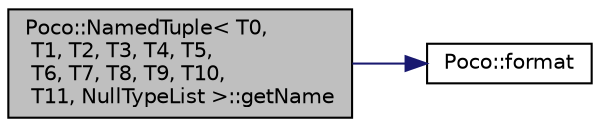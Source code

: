 digraph "Poco::NamedTuple&lt; T0, T1, T2, T3, T4, T5, T6, T7, T8, T9, T10, T11, NullTypeList &gt;::getName"
{
 // LATEX_PDF_SIZE
  edge [fontname="Helvetica",fontsize="10",labelfontname="Helvetica",labelfontsize="10"];
  node [fontname="Helvetica",fontsize="10",shape=record];
  rankdir="LR";
  Node1 [label="Poco::NamedTuple\< T0,\l T1, T2, T3, T4, T5,\l T6, T7, T8, T9, T10,\l T11, NullTypeList \>::getName",height=0.2,width=0.4,color="black", fillcolor="grey75", style="filled", fontcolor="black",tooltip=" "];
  Node1 -> Node2 [color="midnightblue",fontsize="10",style="solid",fontname="Helvetica"];
  Node2 [label="Poco::format",height=0.2,width=0.4,color="black", fillcolor="white", style="filled",URL="$namespacePoco.html#acde2b5aff4f0d67961e2eeb394542bb0",tooltip=" "];
}

